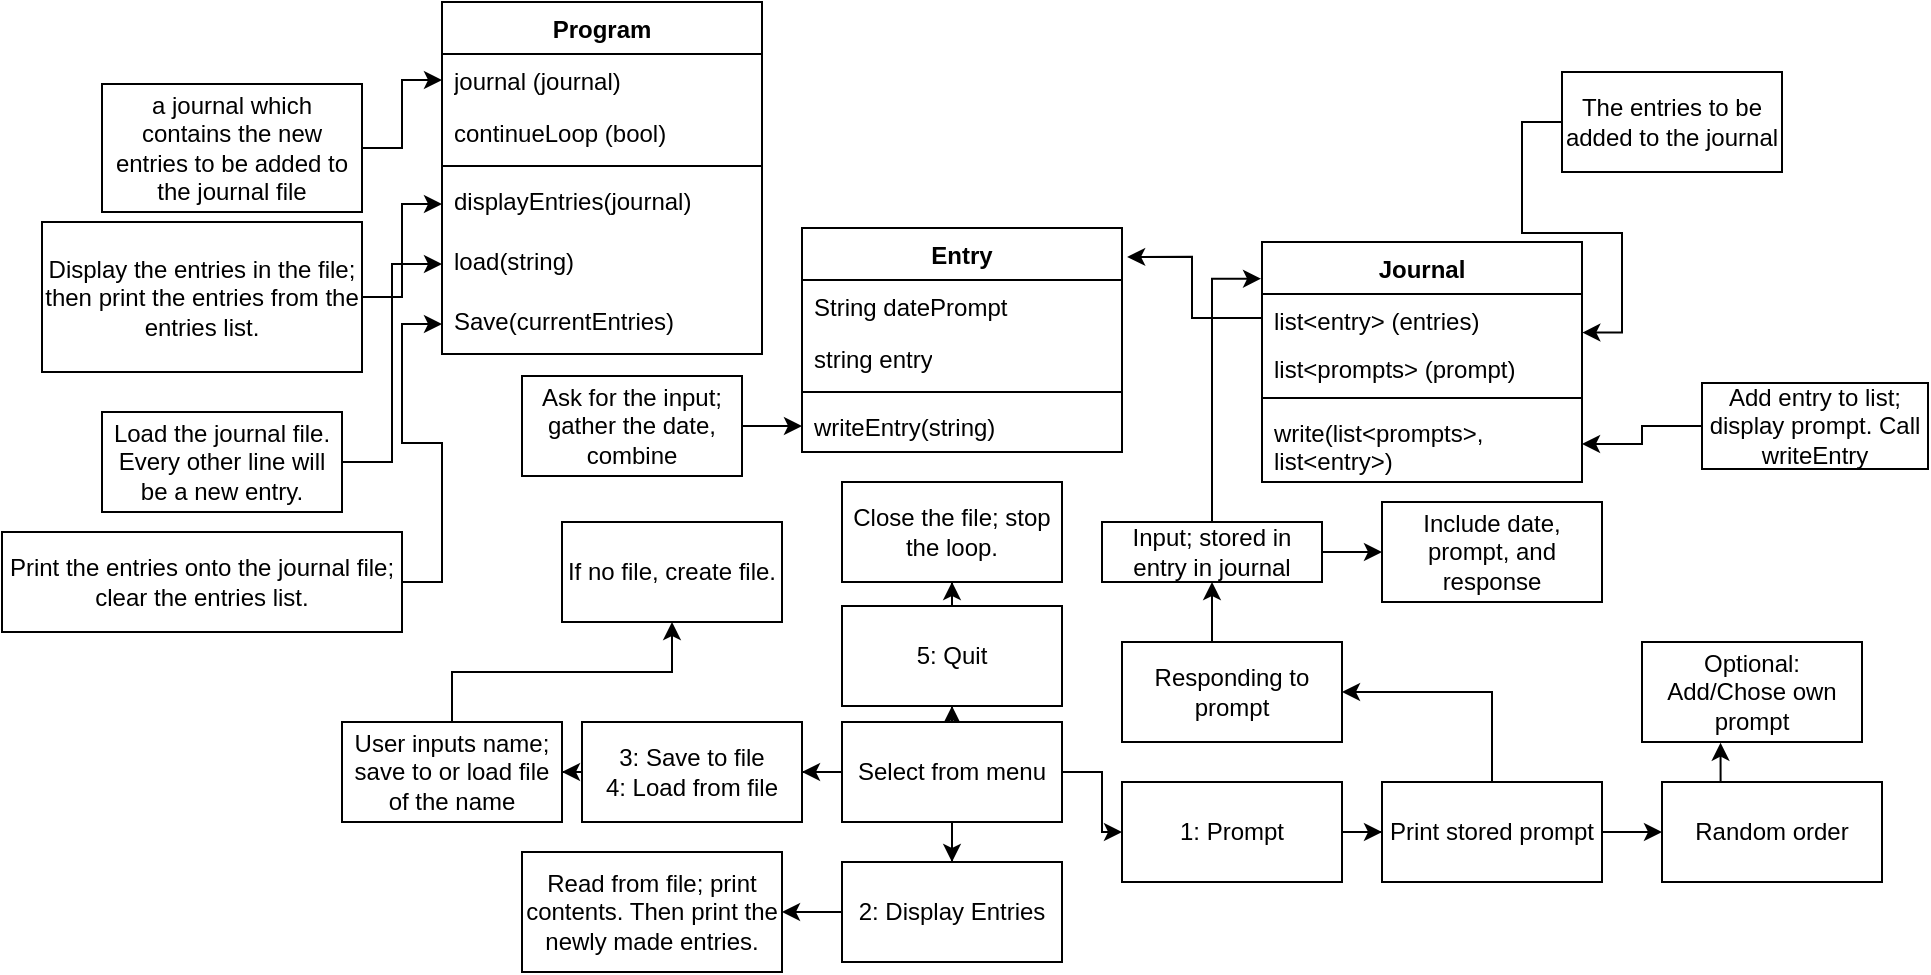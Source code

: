 <mxfile version="22.0.0" type="github">
  <diagram id="C5RBs43oDa-KdzZeNtuy" name="Page-1">
    <mxGraphModel dx="1782" dy="1684" grid="1" gridSize="10" guides="1" tooltips="1" connect="1" arrows="1" fold="1" page="1" pageScale="1" pageWidth="827" pageHeight="1169" math="0" shadow="0">
      <root>
        <mxCell id="WIyWlLk6GJQsqaUBKTNV-0" />
        <mxCell id="WIyWlLk6GJQsqaUBKTNV-1" parent="WIyWlLk6GJQsqaUBKTNV-0" />
        <mxCell id="idnOj9-_htJ4sINFF72s-0" value="Journal" style="swimlane;fontStyle=1;align=center;verticalAlign=top;childLayout=stackLayout;horizontal=1;startSize=26;horizontalStack=0;resizeParent=1;resizeParentMax=0;resizeLast=0;collapsible=1;marginBottom=0;whiteSpace=wrap;html=1;" vertex="1" parent="WIyWlLk6GJQsqaUBKTNV-1">
          <mxGeometry x="420" y="-210" width="160" height="120" as="geometry" />
        </mxCell>
        <mxCell id="idnOj9-_htJ4sINFF72s-52" value="list&amp;lt;entry&amp;gt; (entries)" style="text;strokeColor=none;fillColor=none;align=left;verticalAlign=top;spacingLeft=4;spacingRight=4;overflow=hidden;rotatable=0;points=[[0,0.5],[1,0.5]];portConstraint=eastwest;whiteSpace=wrap;html=1;" vertex="1" parent="idnOj9-_htJ4sINFF72s-0">
          <mxGeometry y="26" width="160" height="24" as="geometry" />
        </mxCell>
        <mxCell id="idnOj9-_htJ4sINFF72s-34" value="list&amp;lt;prompts&amp;gt; (prompt)" style="text;strokeColor=none;fillColor=none;align=left;verticalAlign=top;spacingLeft=4;spacingRight=4;overflow=hidden;rotatable=0;points=[[0,0.5],[1,0.5]];portConstraint=eastwest;whiteSpace=wrap;html=1;" vertex="1" parent="idnOj9-_htJ4sINFF72s-0">
          <mxGeometry y="50" width="160" height="24" as="geometry" />
        </mxCell>
        <mxCell id="idnOj9-_htJ4sINFF72s-2" value="" style="line;strokeWidth=1;fillColor=none;align=left;verticalAlign=middle;spacingTop=-1;spacingLeft=3;spacingRight=3;rotatable=0;labelPosition=right;points=[];portConstraint=eastwest;strokeColor=inherit;" vertex="1" parent="idnOj9-_htJ4sINFF72s-0">
          <mxGeometry y="74" width="160" height="8" as="geometry" />
        </mxCell>
        <mxCell id="idnOj9-_htJ4sINFF72s-35" value="write(list&amp;lt;prompts&amp;gt;, list&amp;lt;entry&amp;gt;)" style="text;strokeColor=none;fillColor=none;align=left;verticalAlign=top;spacingLeft=4;spacingRight=4;overflow=hidden;rotatable=0;points=[[0,0.5],[1,0.5]];portConstraint=eastwest;whiteSpace=wrap;html=1;" vertex="1" parent="idnOj9-_htJ4sINFF72s-0">
          <mxGeometry y="82" width="160" height="38" as="geometry" />
        </mxCell>
        <mxCell id="idnOj9-_htJ4sINFF72s-7" value="" style="edgeStyle=orthogonalEdgeStyle;rounded=0;orthogonalLoop=1;jettySize=auto;html=1;" edge="1" parent="WIyWlLk6GJQsqaUBKTNV-1" source="idnOj9-_htJ4sINFF72s-5" target="idnOj9-_htJ4sINFF72s-6">
          <mxGeometry relative="1" as="geometry" />
        </mxCell>
        <mxCell id="idnOj9-_htJ4sINFF72s-9" value="" style="edgeStyle=orthogonalEdgeStyle;rounded=0;orthogonalLoop=1;jettySize=auto;html=1;" edge="1" parent="WIyWlLk6GJQsqaUBKTNV-1" source="idnOj9-_htJ4sINFF72s-5" target="idnOj9-_htJ4sINFF72s-8">
          <mxGeometry relative="1" as="geometry" />
        </mxCell>
        <mxCell id="idnOj9-_htJ4sINFF72s-11" value="" style="edgeStyle=orthogonalEdgeStyle;rounded=0;orthogonalLoop=1;jettySize=auto;html=1;" edge="1" parent="WIyWlLk6GJQsqaUBKTNV-1" source="idnOj9-_htJ4sINFF72s-5" target="idnOj9-_htJ4sINFF72s-10">
          <mxGeometry relative="1" as="geometry" />
        </mxCell>
        <mxCell id="idnOj9-_htJ4sINFF72s-13" value="" style="edgeStyle=orthogonalEdgeStyle;rounded=0;orthogonalLoop=1;jettySize=auto;html=1;" edge="1" parent="WIyWlLk6GJQsqaUBKTNV-1" source="idnOj9-_htJ4sINFF72s-5" target="idnOj9-_htJ4sINFF72s-12">
          <mxGeometry relative="1" as="geometry" />
        </mxCell>
        <mxCell id="idnOj9-_htJ4sINFF72s-5" value="Select from menu" style="html=1;whiteSpace=wrap;" vertex="1" parent="WIyWlLk6GJQsqaUBKTNV-1">
          <mxGeometry x="210" y="30" width="110" height="50" as="geometry" />
        </mxCell>
        <mxCell id="idnOj9-_htJ4sINFF72s-15" value="" style="edgeStyle=orthogonalEdgeStyle;rounded=0;orthogonalLoop=1;jettySize=auto;html=1;" edge="1" parent="WIyWlLk6GJQsqaUBKTNV-1" source="idnOj9-_htJ4sINFF72s-6" target="idnOj9-_htJ4sINFF72s-14">
          <mxGeometry relative="1" as="geometry" />
        </mxCell>
        <mxCell id="idnOj9-_htJ4sINFF72s-6" value="1: Prompt" style="html=1;whiteSpace=wrap;" vertex="1" parent="WIyWlLk6GJQsqaUBKTNV-1">
          <mxGeometry x="350" y="60" width="110" height="50" as="geometry" />
        </mxCell>
        <mxCell id="idnOj9-_htJ4sINFF72s-25" value="" style="edgeStyle=orthogonalEdgeStyle;rounded=0;orthogonalLoop=1;jettySize=auto;html=1;" edge="1" parent="WIyWlLk6GJQsqaUBKTNV-1" source="idnOj9-_htJ4sINFF72s-8" target="idnOj9-_htJ4sINFF72s-24">
          <mxGeometry relative="1" as="geometry" />
        </mxCell>
        <mxCell id="idnOj9-_htJ4sINFF72s-8" value="2: Display Entries" style="html=1;whiteSpace=wrap;" vertex="1" parent="WIyWlLk6GJQsqaUBKTNV-1">
          <mxGeometry x="210" y="100" width="110" height="50" as="geometry" />
        </mxCell>
        <mxCell id="idnOj9-_htJ4sINFF72s-29" value="" style="edgeStyle=orthogonalEdgeStyle;rounded=0;orthogonalLoop=1;jettySize=auto;html=1;" edge="1" parent="WIyWlLk6GJQsqaUBKTNV-1" source="idnOj9-_htJ4sINFF72s-10" target="idnOj9-_htJ4sINFF72s-28">
          <mxGeometry relative="1" as="geometry" />
        </mxCell>
        <mxCell id="idnOj9-_htJ4sINFF72s-10" value="3: Save to file&lt;br&gt;4: Load from file" style="html=1;whiteSpace=wrap;" vertex="1" parent="WIyWlLk6GJQsqaUBKTNV-1">
          <mxGeometry x="80" y="30" width="110" height="50" as="geometry" />
        </mxCell>
        <mxCell id="idnOj9-_htJ4sINFF72s-33" value="" style="edgeStyle=orthogonalEdgeStyle;rounded=0;orthogonalLoop=1;jettySize=auto;html=1;" edge="1" parent="WIyWlLk6GJQsqaUBKTNV-1" source="idnOj9-_htJ4sINFF72s-12" target="idnOj9-_htJ4sINFF72s-32">
          <mxGeometry relative="1" as="geometry" />
        </mxCell>
        <mxCell id="idnOj9-_htJ4sINFF72s-12" value="5: Quit" style="html=1;whiteSpace=wrap;" vertex="1" parent="WIyWlLk6GJQsqaUBKTNV-1">
          <mxGeometry x="210" y="-28" width="110" height="50" as="geometry" />
        </mxCell>
        <mxCell id="idnOj9-_htJ4sINFF72s-17" value="" style="edgeStyle=orthogonalEdgeStyle;rounded=0;orthogonalLoop=1;jettySize=auto;html=1;" edge="1" parent="WIyWlLk6GJQsqaUBKTNV-1" source="idnOj9-_htJ4sINFF72s-14" target="idnOj9-_htJ4sINFF72s-16">
          <mxGeometry relative="1" as="geometry" />
        </mxCell>
        <mxCell id="idnOj9-_htJ4sINFF72s-83" style="edgeStyle=orthogonalEdgeStyle;rounded=0;orthogonalLoop=1;jettySize=auto;html=1;exitX=0.5;exitY=0;exitDx=0;exitDy=0;entryX=1;entryY=0.5;entryDx=0;entryDy=0;" edge="1" parent="WIyWlLk6GJQsqaUBKTNV-1" source="idnOj9-_htJ4sINFF72s-14" target="idnOj9-_htJ4sINFF72s-20">
          <mxGeometry relative="1" as="geometry" />
        </mxCell>
        <mxCell id="idnOj9-_htJ4sINFF72s-14" value="Print stored prompt" style="html=1;whiteSpace=wrap;" vertex="1" parent="WIyWlLk6GJQsqaUBKTNV-1">
          <mxGeometry x="480" y="60" width="110" height="50" as="geometry" />
        </mxCell>
        <mxCell id="idnOj9-_htJ4sINFF72s-16" value="Random order" style="html=1;whiteSpace=wrap;" vertex="1" parent="WIyWlLk6GJQsqaUBKTNV-1">
          <mxGeometry x="620" y="60" width="110" height="50" as="geometry" />
        </mxCell>
        <mxCell id="idnOj9-_htJ4sINFF72s-18" value="Optional: Add/Chose own prompt" style="html=1;whiteSpace=wrap;" vertex="1" parent="WIyWlLk6GJQsqaUBKTNV-1">
          <mxGeometry x="610" y="-10" width="110" height="50" as="geometry" />
        </mxCell>
        <mxCell id="idnOj9-_htJ4sINFF72s-23" value="" style="edgeStyle=orthogonalEdgeStyle;rounded=0;orthogonalLoop=1;jettySize=auto;html=1;" edge="1" parent="WIyWlLk6GJQsqaUBKTNV-1" source="idnOj9-_htJ4sINFF72s-20" target="idnOj9-_htJ4sINFF72s-22">
          <mxGeometry relative="1" as="geometry">
            <Array as="points">
              <mxPoint x="395" y="-20" />
              <mxPoint x="395" y="-20" />
            </Array>
          </mxGeometry>
        </mxCell>
        <mxCell id="idnOj9-_htJ4sINFF72s-20" value="Responding to prompt" style="html=1;whiteSpace=wrap;" vertex="1" parent="WIyWlLk6GJQsqaUBKTNV-1">
          <mxGeometry x="350" y="-10" width="110" height="50" as="geometry" />
        </mxCell>
        <mxCell id="idnOj9-_htJ4sINFF72s-86" style="edgeStyle=orthogonalEdgeStyle;rounded=0;orthogonalLoop=1;jettySize=auto;html=1;exitX=1;exitY=0.5;exitDx=0;exitDy=0;entryX=0;entryY=0.5;entryDx=0;entryDy=0;" edge="1" parent="WIyWlLk6GJQsqaUBKTNV-1" source="idnOj9-_htJ4sINFF72s-22" target="idnOj9-_htJ4sINFF72s-26">
          <mxGeometry relative="1" as="geometry" />
        </mxCell>
        <mxCell id="idnOj9-_htJ4sINFF72s-22" value="Input; stored in entry in journal" style="html=1;whiteSpace=wrap;" vertex="1" parent="WIyWlLk6GJQsqaUBKTNV-1">
          <mxGeometry x="340" y="-70" width="110" height="30" as="geometry" />
        </mxCell>
        <mxCell id="idnOj9-_htJ4sINFF72s-24" value="Read from file; print contents. Then print the newly made entries." style="html=1;whiteSpace=wrap;" vertex="1" parent="WIyWlLk6GJQsqaUBKTNV-1">
          <mxGeometry x="50" y="95" width="130" height="60" as="geometry" />
        </mxCell>
        <mxCell id="idnOj9-_htJ4sINFF72s-26" value="Include date, prompt, and response" style="html=1;whiteSpace=wrap;" vertex="1" parent="WIyWlLk6GJQsqaUBKTNV-1">
          <mxGeometry x="480" y="-80" width="110" height="50" as="geometry" />
        </mxCell>
        <mxCell id="idnOj9-_htJ4sINFF72s-31" value="" style="edgeStyle=orthogonalEdgeStyle;rounded=0;orthogonalLoop=1;jettySize=auto;html=1;" edge="1" parent="WIyWlLk6GJQsqaUBKTNV-1" source="idnOj9-_htJ4sINFF72s-28" target="idnOj9-_htJ4sINFF72s-30">
          <mxGeometry relative="1" as="geometry" />
        </mxCell>
        <mxCell id="idnOj9-_htJ4sINFF72s-28" value="User inputs name; save to or load file of the name" style="html=1;whiteSpace=wrap;" vertex="1" parent="WIyWlLk6GJQsqaUBKTNV-1">
          <mxGeometry x="-40" y="30" width="110" height="50" as="geometry" />
        </mxCell>
        <mxCell id="idnOj9-_htJ4sINFF72s-30" value="If no file, create file." style="html=1;whiteSpace=wrap;" vertex="1" parent="WIyWlLk6GJQsqaUBKTNV-1">
          <mxGeometry x="70" y="-70" width="110" height="50" as="geometry" />
        </mxCell>
        <mxCell id="idnOj9-_htJ4sINFF72s-32" value="Close the file; stop the loop." style="html=1;whiteSpace=wrap;" vertex="1" parent="WIyWlLk6GJQsqaUBKTNV-1">
          <mxGeometry x="210" y="-90" width="110" height="50" as="geometry" />
        </mxCell>
        <mxCell id="idnOj9-_htJ4sINFF72s-36" value="Entry" style="swimlane;fontStyle=1;align=center;verticalAlign=top;childLayout=stackLayout;horizontal=1;startSize=26;horizontalStack=0;resizeParent=1;resizeParentMax=0;resizeLast=0;collapsible=1;marginBottom=0;whiteSpace=wrap;html=1;" vertex="1" parent="WIyWlLk6GJQsqaUBKTNV-1">
          <mxGeometry x="190" y="-217" width="160" height="112" as="geometry" />
        </mxCell>
        <mxCell id="idnOj9-_htJ4sINFF72s-41" value="String datePrompt" style="text;strokeColor=none;fillColor=none;align=left;verticalAlign=top;spacingLeft=4;spacingRight=4;overflow=hidden;rotatable=0;points=[[0,0.5],[1,0.5]];portConstraint=eastwest;whiteSpace=wrap;html=1;" vertex="1" parent="idnOj9-_htJ4sINFF72s-36">
          <mxGeometry y="26" width="160" height="26" as="geometry" />
        </mxCell>
        <mxCell id="idnOj9-_htJ4sINFF72s-54" value="string entry" style="text;strokeColor=none;fillColor=none;align=left;verticalAlign=top;spacingLeft=4;spacingRight=4;overflow=hidden;rotatable=0;points=[[0,0.5],[1,0.5]];portConstraint=eastwest;whiteSpace=wrap;html=1;" vertex="1" parent="idnOj9-_htJ4sINFF72s-36">
          <mxGeometry y="52" width="160" height="26" as="geometry" />
        </mxCell>
        <mxCell id="idnOj9-_htJ4sINFF72s-38" value="" style="line;strokeWidth=1;fillColor=none;align=left;verticalAlign=middle;spacingTop=-1;spacingLeft=3;spacingRight=3;rotatable=0;labelPosition=right;points=[];portConstraint=eastwest;strokeColor=inherit;" vertex="1" parent="idnOj9-_htJ4sINFF72s-36">
          <mxGeometry y="78" width="160" height="8" as="geometry" />
        </mxCell>
        <mxCell id="idnOj9-_htJ4sINFF72s-39" value="writeEntry(string)" style="text;strokeColor=none;fillColor=none;align=left;verticalAlign=top;spacingLeft=4;spacingRight=4;overflow=hidden;rotatable=0;points=[[0,0.5],[1,0.5]];portConstraint=eastwest;whiteSpace=wrap;html=1;" vertex="1" parent="idnOj9-_htJ4sINFF72s-36">
          <mxGeometry y="86" width="160" height="26" as="geometry" />
        </mxCell>
        <mxCell id="idnOj9-_htJ4sINFF72s-42" value="Program" style="swimlane;fontStyle=1;align=center;verticalAlign=top;childLayout=stackLayout;horizontal=1;startSize=26;horizontalStack=0;resizeParent=1;resizeParentMax=0;resizeLast=0;collapsible=1;marginBottom=0;whiteSpace=wrap;html=1;" vertex="1" parent="WIyWlLk6GJQsqaUBKTNV-1">
          <mxGeometry x="10" y="-330" width="160" height="176" as="geometry" />
        </mxCell>
        <mxCell id="idnOj9-_htJ4sINFF72s-76" value="journal (journal)" style="text;strokeColor=none;fillColor=none;align=left;verticalAlign=top;spacingLeft=4;spacingRight=4;overflow=hidden;rotatable=0;points=[[0,0.5],[1,0.5]];portConstraint=eastwest;whiteSpace=wrap;html=1;" vertex="1" parent="idnOj9-_htJ4sINFF72s-42">
          <mxGeometry y="26" width="160" height="26" as="geometry" />
        </mxCell>
        <mxCell id="idnOj9-_htJ4sINFF72s-100" value="continueLoop (bool)" style="text;strokeColor=none;fillColor=none;align=left;verticalAlign=top;spacingLeft=4;spacingRight=4;overflow=hidden;rotatable=0;points=[[0,0.5],[1,0.5]];portConstraint=eastwest;whiteSpace=wrap;html=1;" vertex="1" parent="idnOj9-_htJ4sINFF72s-42">
          <mxGeometry y="52" width="160" height="26" as="geometry" />
        </mxCell>
        <mxCell id="idnOj9-_htJ4sINFF72s-44" value="" style="line;strokeWidth=1;fillColor=none;align=left;verticalAlign=middle;spacingTop=-1;spacingLeft=3;spacingRight=3;rotatable=0;labelPosition=right;points=[];portConstraint=eastwest;strokeColor=inherit;" vertex="1" parent="idnOj9-_htJ4sINFF72s-42">
          <mxGeometry y="78" width="160" height="8" as="geometry" />
        </mxCell>
        <mxCell id="idnOj9-_htJ4sINFF72s-78" value="displayEntries(journal)" style="text;strokeColor=none;fillColor=none;align=left;verticalAlign=top;spacingLeft=4;spacingRight=4;overflow=hidden;rotatable=0;points=[[0,0.5],[1,0.5]];portConstraint=eastwest;whiteSpace=wrap;html=1;" vertex="1" parent="idnOj9-_htJ4sINFF72s-42">
          <mxGeometry y="86" width="160" height="30" as="geometry" />
        </mxCell>
        <mxCell id="idnOj9-_htJ4sINFF72s-45" value="load(string)" style="text;strokeColor=none;fillColor=none;align=left;verticalAlign=top;spacingLeft=4;spacingRight=4;overflow=hidden;rotatable=0;points=[[0,0.5],[1,0.5]];portConstraint=eastwest;whiteSpace=wrap;html=1;" vertex="1" parent="idnOj9-_htJ4sINFF72s-42">
          <mxGeometry y="116" width="160" height="30" as="geometry" />
        </mxCell>
        <mxCell id="idnOj9-_htJ4sINFF72s-79" value="Save(currentEntries)" style="text;strokeColor=none;fillColor=none;align=left;verticalAlign=top;spacingLeft=4;spacingRight=4;overflow=hidden;rotatable=0;points=[[0,0.5],[1,0.5]];portConstraint=eastwest;whiteSpace=wrap;html=1;" vertex="1" parent="idnOj9-_htJ4sINFF72s-42">
          <mxGeometry y="146" width="160" height="30" as="geometry" />
        </mxCell>
        <mxCell id="idnOj9-_htJ4sINFF72s-47" value="" style="edgeStyle=orthogonalEdgeStyle;rounded=0;orthogonalLoop=1;jettySize=auto;html=1;" edge="1" parent="WIyWlLk6GJQsqaUBKTNV-1" source="idnOj9-_htJ4sINFF72s-46" target="idnOj9-_htJ4sINFF72s-39">
          <mxGeometry relative="1" as="geometry" />
        </mxCell>
        <mxCell id="idnOj9-_htJ4sINFF72s-46" value="Ask for the input; gather the date, combine" style="html=1;whiteSpace=wrap;" vertex="1" parent="WIyWlLk6GJQsqaUBKTNV-1">
          <mxGeometry x="50" y="-143" width="110" height="50" as="geometry" />
        </mxCell>
        <mxCell id="idnOj9-_htJ4sINFF72s-75" style="edgeStyle=orthogonalEdgeStyle;rounded=0;orthogonalLoop=1;jettySize=auto;html=1;exitX=0.5;exitY=1;exitDx=0;exitDy=0;entryX=1;entryY=0.5;entryDx=0;entryDy=0;" edge="1" parent="WIyWlLk6GJQsqaUBKTNV-1" source="idnOj9-_htJ4sINFF72s-48" target="idnOj9-_htJ4sINFF72s-35">
          <mxGeometry relative="1" as="geometry" />
        </mxCell>
        <mxCell id="idnOj9-_htJ4sINFF72s-48" value="Add entry to list; display prompt. Call writeEntry" style="html=1;whiteSpace=wrap;direction=south;" vertex="1" parent="WIyWlLk6GJQsqaUBKTNV-1">
          <mxGeometry x="640" y="-139.5" width="113" height="43" as="geometry" />
        </mxCell>
        <mxCell id="idnOj9-_htJ4sINFF72s-81" style="edgeStyle=orthogonalEdgeStyle;rounded=0;orthogonalLoop=1;jettySize=auto;html=1;exitX=0;exitY=0.5;exitDx=0;exitDy=0;entryX=1.016;entryY=0.129;entryDx=0;entryDy=0;entryPerimeter=0;" edge="1" parent="WIyWlLk6GJQsqaUBKTNV-1" source="idnOj9-_htJ4sINFF72s-52" target="idnOj9-_htJ4sINFF72s-36">
          <mxGeometry relative="1" as="geometry" />
        </mxCell>
        <mxCell id="idnOj9-_htJ4sINFF72s-84" style="edgeStyle=orthogonalEdgeStyle;rounded=0;orthogonalLoop=1;jettySize=auto;html=1;exitX=0.25;exitY=0;exitDx=0;exitDy=0;entryX=0.357;entryY=1.007;entryDx=0;entryDy=0;entryPerimeter=0;" edge="1" parent="WIyWlLk6GJQsqaUBKTNV-1" source="idnOj9-_htJ4sINFF72s-16" target="idnOj9-_htJ4sINFF72s-18">
          <mxGeometry relative="1" as="geometry" />
        </mxCell>
        <mxCell id="idnOj9-_htJ4sINFF72s-85" style="edgeStyle=orthogonalEdgeStyle;rounded=0;orthogonalLoop=1;jettySize=auto;html=1;exitX=0.5;exitY=0;exitDx=0;exitDy=0;entryX=-0.003;entryY=0.153;entryDx=0;entryDy=0;entryPerimeter=0;" edge="1" parent="WIyWlLk6GJQsqaUBKTNV-1" source="idnOj9-_htJ4sINFF72s-22" target="idnOj9-_htJ4sINFF72s-0">
          <mxGeometry relative="1" as="geometry" />
        </mxCell>
        <mxCell id="idnOj9-_htJ4sINFF72s-88" style="edgeStyle=orthogonalEdgeStyle;rounded=0;orthogonalLoop=1;jettySize=auto;html=1;exitX=1;exitY=0.5;exitDx=0;exitDy=0;entryX=0;entryY=0.5;entryDx=0;entryDy=0;" edge="1" parent="WIyWlLk6GJQsqaUBKTNV-1" source="idnOj9-_htJ4sINFF72s-87" target="idnOj9-_htJ4sINFF72s-76">
          <mxGeometry relative="1" as="geometry" />
        </mxCell>
        <mxCell id="idnOj9-_htJ4sINFF72s-87" value="a journal which contains the new entries to be added to the journal file" style="html=1;whiteSpace=wrap;" vertex="1" parent="WIyWlLk6GJQsqaUBKTNV-1">
          <mxGeometry x="-160" y="-289" width="130" height="64" as="geometry" />
        </mxCell>
        <mxCell id="idnOj9-_htJ4sINFF72s-90" value="The entries to be added to the journal" style="html=1;whiteSpace=wrap;" vertex="1" parent="WIyWlLk6GJQsqaUBKTNV-1">
          <mxGeometry x="570" y="-295" width="110" height="50" as="geometry" />
        </mxCell>
        <mxCell id="idnOj9-_htJ4sINFF72s-91" style="edgeStyle=orthogonalEdgeStyle;rounded=0;orthogonalLoop=1;jettySize=auto;html=1;exitX=0;exitY=0.5;exitDx=0;exitDy=0;entryX=1.001;entryY=0.803;entryDx=0;entryDy=0;entryPerimeter=0;" edge="1" parent="WIyWlLk6GJQsqaUBKTNV-1" source="idnOj9-_htJ4sINFF72s-90" target="idnOj9-_htJ4sINFF72s-52">
          <mxGeometry relative="1" as="geometry" />
        </mxCell>
        <mxCell id="idnOj9-_htJ4sINFF72s-93" style="edgeStyle=orthogonalEdgeStyle;rounded=0;orthogonalLoop=1;jettySize=auto;html=1;exitX=1;exitY=0.5;exitDx=0;exitDy=0;entryX=0;entryY=0.5;entryDx=0;entryDy=0;" edge="1" parent="WIyWlLk6GJQsqaUBKTNV-1" source="idnOj9-_htJ4sINFF72s-92" target="idnOj9-_htJ4sINFF72s-78">
          <mxGeometry relative="1" as="geometry" />
        </mxCell>
        <mxCell id="idnOj9-_htJ4sINFF72s-92" value="Display the entries in the file; then print the entries from the entries list." style="html=1;whiteSpace=wrap;" vertex="1" parent="WIyWlLk6GJQsqaUBKTNV-1">
          <mxGeometry x="-190" y="-220" width="160" height="75" as="geometry" />
        </mxCell>
        <mxCell id="idnOj9-_htJ4sINFF72s-96" style="edgeStyle=orthogonalEdgeStyle;rounded=0;orthogonalLoop=1;jettySize=auto;html=1;exitX=1;exitY=0.5;exitDx=0;exitDy=0;entryX=0;entryY=0.5;entryDx=0;entryDy=0;" edge="1" parent="WIyWlLk6GJQsqaUBKTNV-1" source="idnOj9-_htJ4sINFF72s-94" target="idnOj9-_htJ4sINFF72s-45">
          <mxGeometry relative="1" as="geometry" />
        </mxCell>
        <mxCell id="idnOj9-_htJ4sINFF72s-94" value="Load the journal file. Every other line will be a new entry." style="html=1;whiteSpace=wrap;" vertex="1" parent="WIyWlLk6GJQsqaUBKTNV-1">
          <mxGeometry x="-160" y="-125" width="120" height="50" as="geometry" />
        </mxCell>
        <mxCell id="idnOj9-_htJ4sINFF72s-98" style="edgeStyle=orthogonalEdgeStyle;rounded=0;orthogonalLoop=1;jettySize=auto;html=1;exitX=1;exitY=0.5;exitDx=0;exitDy=0;entryX=0;entryY=0.5;entryDx=0;entryDy=0;" edge="1" parent="WIyWlLk6GJQsqaUBKTNV-1" source="idnOj9-_htJ4sINFF72s-97" target="idnOj9-_htJ4sINFF72s-79">
          <mxGeometry relative="1" as="geometry" />
        </mxCell>
        <mxCell id="idnOj9-_htJ4sINFF72s-97" value="Print the entries onto the journal file; clear the entries list." style="html=1;whiteSpace=wrap;" vertex="1" parent="WIyWlLk6GJQsqaUBKTNV-1">
          <mxGeometry x="-210" y="-65" width="200" height="50" as="geometry" />
        </mxCell>
      </root>
    </mxGraphModel>
  </diagram>
</mxfile>
